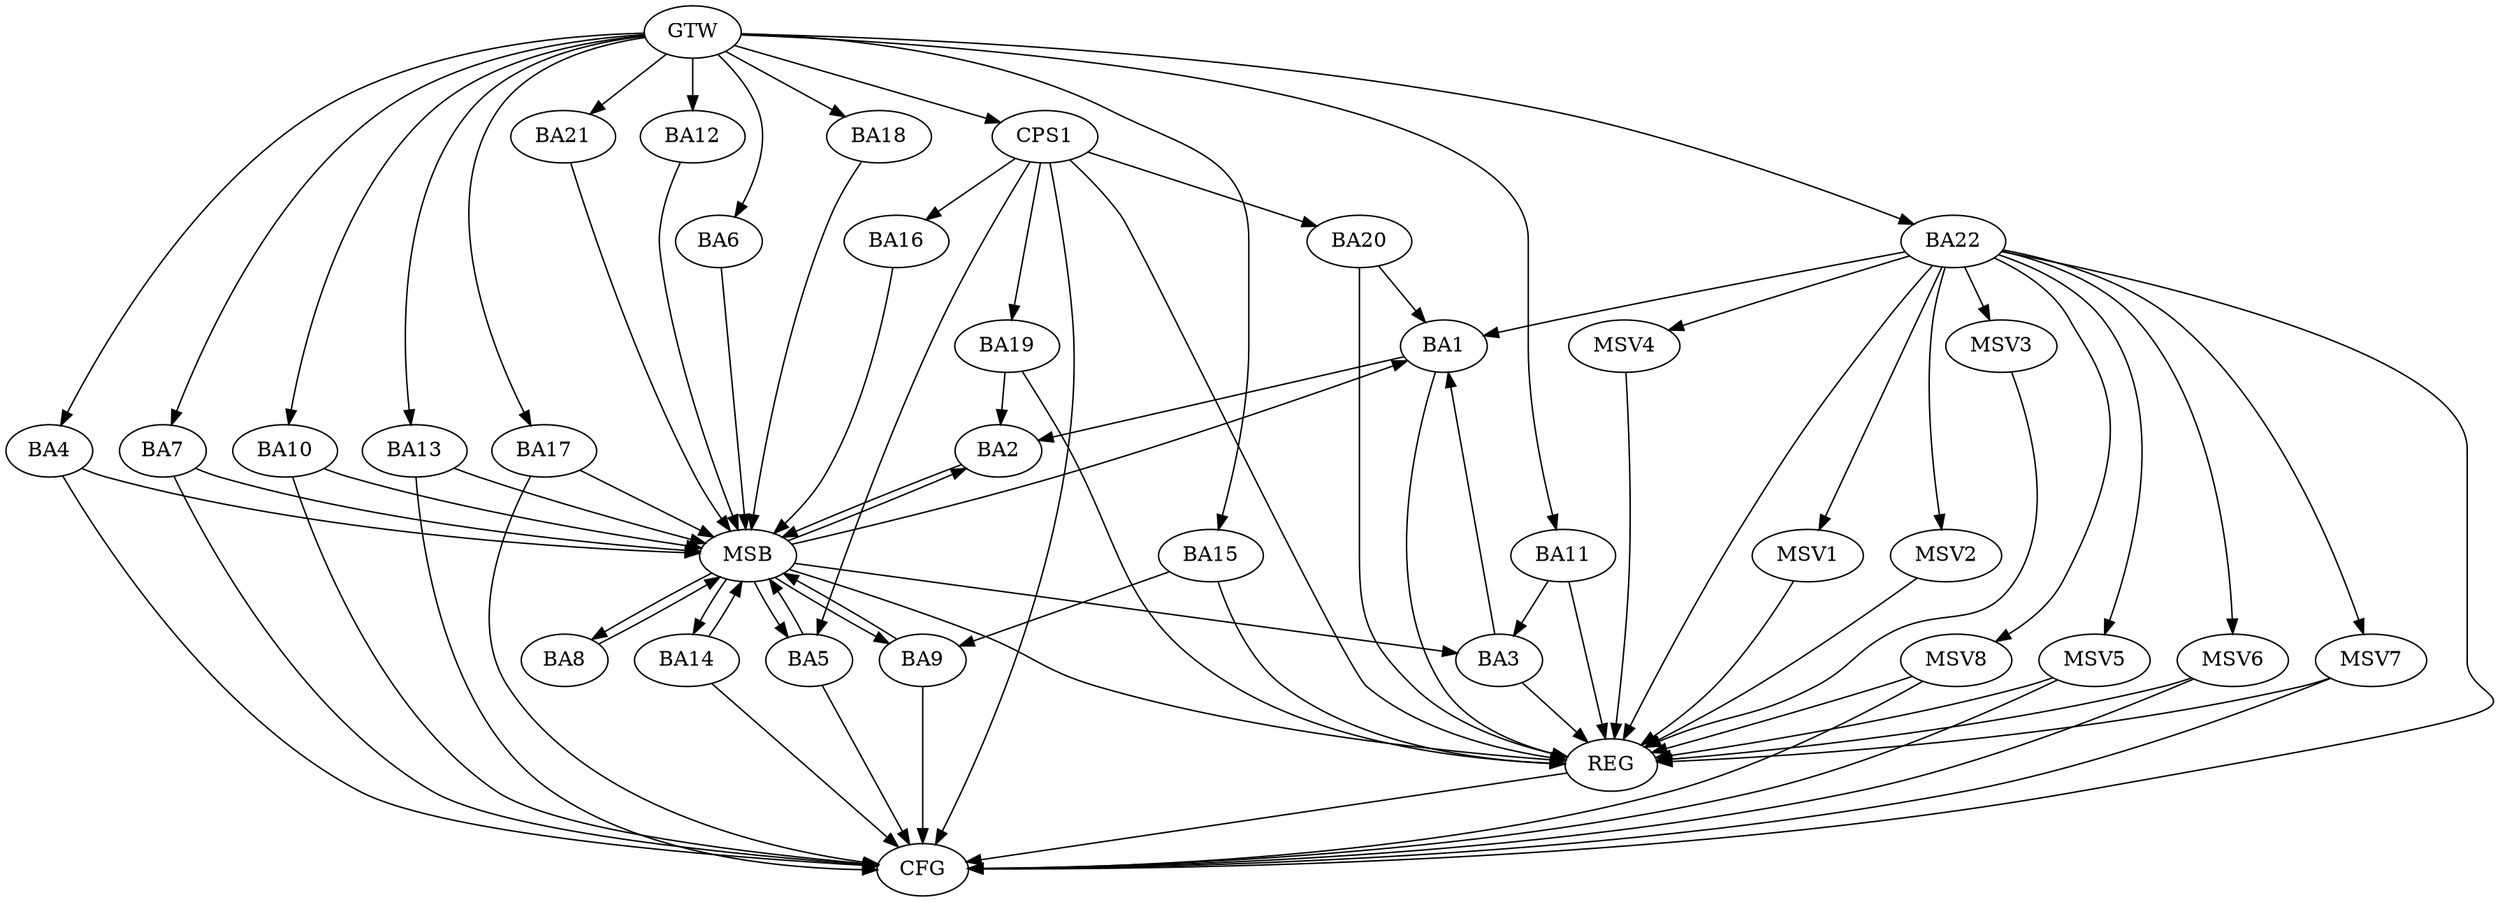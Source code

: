 strict digraph G {
  BA1 [ label="BA1" ];
  BA2 [ label="BA2" ];
  BA3 [ label="BA3" ];
  BA4 [ label="BA4" ];
  BA5 [ label="BA5" ];
  BA6 [ label="BA6" ];
  BA7 [ label="BA7" ];
  BA8 [ label="BA8" ];
  BA9 [ label="BA9" ];
  BA10 [ label="BA10" ];
  BA11 [ label="BA11" ];
  BA12 [ label="BA12" ];
  BA13 [ label="BA13" ];
  BA14 [ label="BA14" ];
  BA15 [ label="BA15" ];
  BA16 [ label="BA16" ];
  BA17 [ label="BA17" ];
  BA18 [ label="BA18" ];
  BA19 [ label="BA19" ];
  BA20 [ label="BA20" ];
  BA21 [ label="BA21" ];
  BA22 [ label="BA22" ];
  CPS1 [ label="CPS1" ];
  GTW [ label="GTW" ];
  REG [ label="REG" ];
  MSB [ label="MSB" ];
  CFG [ label="CFG" ];
  MSV1 [ label="MSV1" ];
  MSV2 [ label="MSV2" ];
  MSV3 [ label="MSV3" ];
  MSV4 [ label="MSV4" ];
  MSV5 [ label="MSV5" ];
  MSV6 [ label="MSV6" ];
  MSV7 [ label="MSV7" ];
  MSV8 [ label="MSV8" ];
  BA1 -> BA2;
  BA3 -> BA1;
  BA11 -> BA3;
  BA15 -> BA9;
  BA19 -> BA2;
  BA20 -> BA1;
  BA22 -> BA1;
  CPS1 -> BA5;
  CPS1 -> BA20;
  CPS1 -> BA16;
  CPS1 -> BA19;
  GTW -> BA4;
  GTW -> BA6;
  GTW -> BA7;
  GTW -> BA10;
  GTW -> BA11;
  GTW -> BA12;
  GTW -> BA13;
  GTW -> BA15;
  GTW -> BA17;
  GTW -> BA18;
  GTW -> BA21;
  GTW -> BA22;
  GTW -> CPS1;
  BA1 -> REG;
  BA3 -> REG;
  BA11 -> REG;
  BA15 -> REG;
  BA19 -> REG;
  BA20 -> REG;
  BA22 -> REG;
  CPS1 -> REG;
  BA2 -> MSB;
  MSB -> BA1;
  MSB -> REG;
  BA4 -> MSB;
  MSB -> BA3;
  BA5 -> MSB;
  MSB -> BA2;
  BA6 -> MSB;
  BA7 -> MSB;
  BA8 -> MSB;
  BA9 -> MSB;
  BA10 -> MSB;
  MSB -> BA5;
  BA12 -> MSB;
  BA13 -> MSB;
  BA14 -> MSB;
  BA16 -> MSB;
  MSB -> BA8;
  BA17 -> MSB;
  MSB -> BA9;
  BA18 -> MSB;
  BA21 -> MSB;
  MSB -> BA14;
  BA14 -> CFG;
  CPS1 -> CFG;
  BA9 -> CFG;
  BA13 -> CFG;
  BA17 -> CFG;
  BA10 -> CFG;
  BA5 -> CFG;
  BA22 -> CFG;
  BA7 -> CFG;
  BA4 -> CFG;
  REG -> CFG;
  BA22 -> MSV1;
  MSV1 -> REG;
  BA22 -> MSV2;
  MSV2 -> REG;
  BA22 -> MSV3;
  MSV3 -> REG;
  BA22 -> MSV4;
  BA22 -> MSV5;
  MSV4 -> REG;
  MSV5 -> REG;
  MSV5 -> CFG;
  BA22 -> MSV6;
  MSV6 -> REG;
  MSV6 -> CFG;
  BA22 -> MSV7;
  MSV7 -> REG;
  MSV7 -> CFG;
  BA22 -> MSV8;
  MSV8 -> REG;
  MSV8 -> CFG;
}
